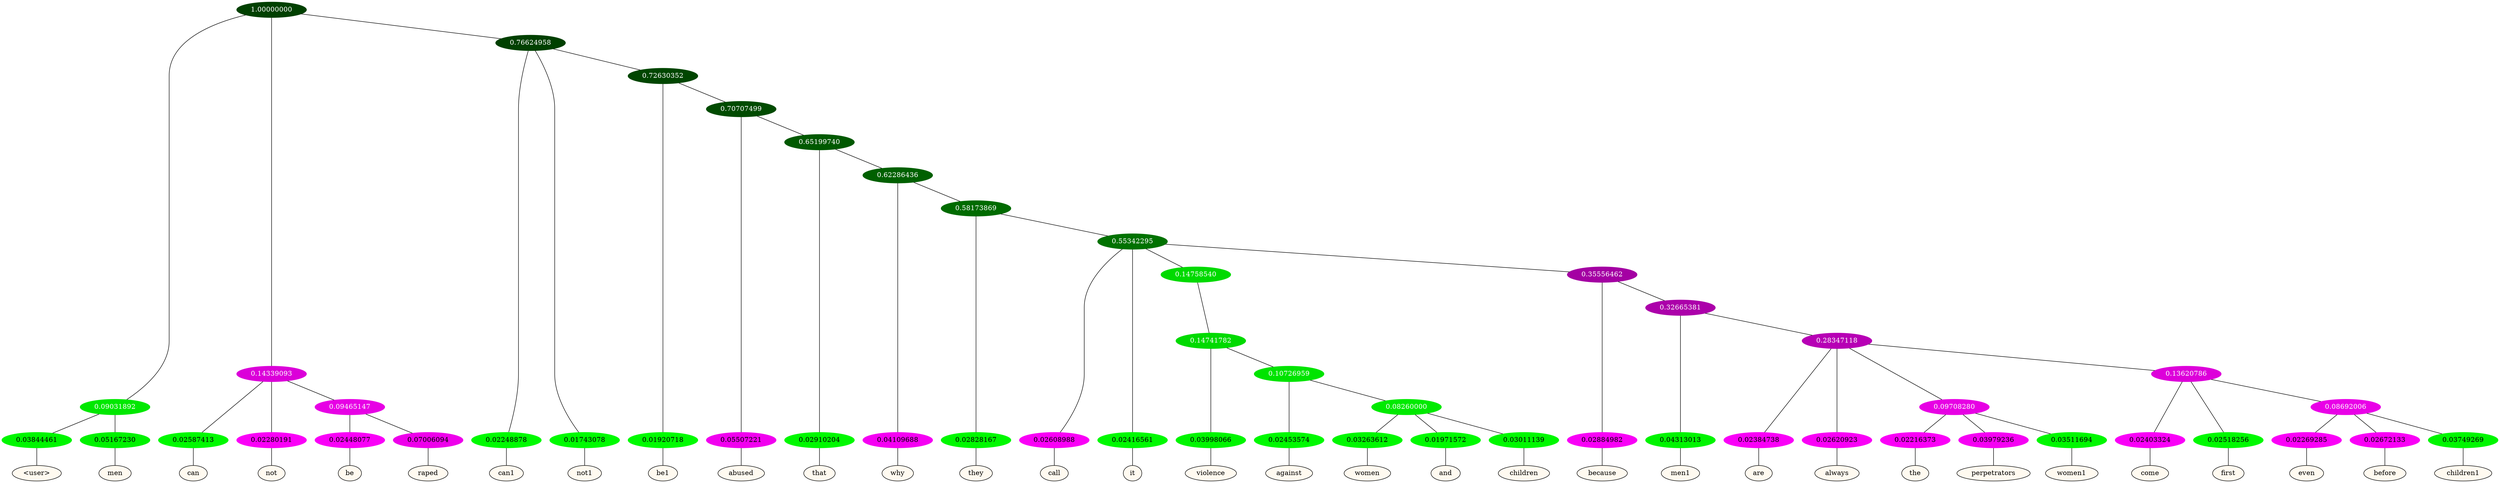 graph {
	node [format=png height=0.15 nodesep=0.001 ordering=out overlap=prism overlap_scaling=0.01 ranksep=0.001 ratio=0.2 style=filled width=0.15]
	{
		rank=same
		a_w_4 [label="\<user\>" color=black fillcolor=floralwhite style="filled,solid"]
		a_w_5 [label=men color=black fillcolor=floralwhite style="filled,solid"]
		a_w_6 [label=can color=black fillcolor=floralwhite style="filled,solid"]
		a_w_7 [label=not color=black fillcolor=floralwhite style="filled,solid"]
		a_w_12 [label=be color=black fillcolor=floralwhite style="filled,solid"]
		a_w_13 [label=raped color=black fillcolor=floralwhite style="filled,solid"]
		a_w_9 [label=can1 color=black fillcolor=floralwhite style="filled,solid"]
		a_w_10 [label=not1 color=black fillcolor=floralwhite style="filled,solid"]
		a_w_14 [label=be1 color=black fillcolor=floralwhite style="filled,solid"]
		a_w_16 [label=abused color=black fillcolor=floralwhite style="filled,solid"]
		a_w_18 [label=that color=black fillcolor=floralwhite style="filled,solid"]
		a_w_20 [label=why color=black fillcolor=floralwhite style="filled,solid"]
		a_w_22 [label=they color=black fillcolor=floralwhite style="filled,solid"]
		a_w_24 [label=call color=black fillcolor=floralwhite style="filled,solid"]
		a_w_25 [label=it color=black fillcolor=floralwhite style="filled,solid"]
		a_w_31 [label=violence color=black fillcolor=floralwhite style="filled,solid"]
		a_w_35 [label=against color=black fillcolor=floralwhite style="filled,solid"]
		a_w_41 [label=women color=black fillcolor=floralwhite style="filled,solid"]
		a_w_42 [label=and color=black fillcolor=floralwhite style="filled,solid"]
		a_w_43 [label=children color=black fillcolor=floralwhite style="filled,solid"]
		a_w_29 [label=because color=black fillcolor=floralwhite style="filled,solid"]
		a_w_33 [label=men1 color=black fillcolor=floralwhite style="filled,solid"]
		a_w_37 [label=are color=black fillcolor=floralwhite style="filled,solid"]
		a_w_38 [label=always color=black fillcolor=floralwhite style="filled,solid"]
		a_w_44 [label=the color=black fillcolor=floralwhite style="filled,solid"]
		a_w_45 [label=perpetrators color=black fillcolor=floralwhite style="filled,solid"]
		a_w_46 [label=women1 color=black fillcolor=floralwhite style="filled,solid"]
		a_w_47 [label=come color=black fillcolor=floralwhite style="filled,solid"]
		a_w_48 [label=first color=black fillcolor=floralwhite style="filled,solid"]
		a_w_50 [label=even color=black fillcolor=floralwhite style="filled,solid"]
		a_w_51 [label=before color=black fillcolor=floralwhite style="filled,solid"]
		a_w_52 [label=children1 color=black fillcolor=floralwhite style="filled,solid"]
	}
	a_n_4 -- a_w_4
	a_n_5 -- a_w_5
	a_n_6 -- a_w_6
	a_n_7 -- a_w_7
	a_n_12 -- a_w_12
	a_n_13 -- a_w_13
	a_n_9 -- a_w_9
	a_n_10 -- a_w_10
	a_n_14 -- a_w_14
	a_n_16 -- a_w_16
	a_n_18 -- a_w_18
	a_n_20 -- a_w_20
	a_n_22 -- a_w_22
	a_n_24 -- a_w_24
	a_n_25 -- a_w_25
	a_n_31 -- a_w_31
	a_n_35 -- a_w_35
	a_n_41 -- a_w_41
	a_n_42 -- a_w_42
	a_n_43 -- a_w_43
	a_n_29 -- a_w_29
	a_n_33 -- a_w_33
	a_n_37 -- a_w_37
	a_n_38 -- a_w_38
	a_n_44 -- a_w_44
	a_n_45 -- a_w_45
	a_n_46 -- a_w_46
	a_n_47 -- a_w_47
	a_n_48 -- a_w_48
	a_n_50 -- a_w_50
	a_n_51 -- a_w_51
	a_n_52 -- a_w_52
	{
		rank=same
		a_n_4 [label=0.03844461 color="0.334 1.000 0.962" fontcolor=black]
		a_n_5 [label=0.05167230 color="0.334 1.000 0.948" fontcolor=black]
		a_n_6 [label=0.02587413 color="0.334 1.000 0.974" fontcolor=black]
		a_n_7 [label=0.02280191 color="0.835 1.000 0.977" fontcolor=black]
		a_n_12 [label=0.02448077 color="0.835 1.000 0.976" fontcolor=black]
		a_n_13 [label=0.07006094 color="0.835 1.000 0.930" fontcolor=black]
		a_n_9 [label=0.02248878 color="0.334 1.000 0.978" fontcolor=black]
		a_n_10 [label=0.01743078 color="0.334 1.000 0.983" fontcolor=black]
		a_n_14 [label=0.01920718 color="0.334 1.000 0.981" fontcolor=black]
		a_n_16 [label=0.05507221 color="0.835 1.000 0.945" fontcolor=black]
		a_n_18 [label=0.02910204 color="0.334 1.000 0.971" fontcolor=black]
		a_n_20 [label=0.04109688 color="0.835 1.000 0.959" fontcolor=black]
		a_n_22 [label=0.02828167 color="0.334 1.000 0.972" fontcolor=black]
		a_n_24 [label=0.02608988 color="0.835 1.000 0.974" fontcolor=black]
		a_n_25 [label=0.02416561 color="0.334 1.000 0.976" fontcolor=black]
		a_n_31 [label=0.03998066 color="0.334 1.000 0.960" fontcolor=black]
		a_n_35 [label=0.02453574 color="0.334 1.000 0.975" fontcolor=black]
		a_n_41 [label=0.03263612 color="0.334 1.000 0.967" fontcolor=black]
		a_n_42 [label=0.01971572 color="0.334 1.000 0.980" fontcolor=black]
		a_n_43 [label=0.03011139 color="0.334 1.000 0.970" fontcolor=black]
		a_n_29 [label=0.02884982 color="0.835 1.000 0.971" fontcolor=black]
		a_n_33 [label=0.04313013 color="0.334 1.000 0.957" fontcolor=black]
		a_n_37 [label=0.02384738 color="0.835 1.000 0.976" fontcolor=black]
		a_n_38 [label=0.02620923 color="0.835 1.000 0.974" fontcolor=black]
		a_n_44 [label=0.02216373 color="0.835 1.000 0.978" fontcolor=black]
		a_n_45 [label=0.03979236 color="0.835 1.000 0.960" fontcolor=black]
		a_n_46 [label=0.03511694 color="0.334 1.000 0.965" fontcolor=black]
		a_n_47 [label=0.02403324 color="0.835 1.000 0.976" fontcolor=black]
		a_n_48 [label=0.02518256 color="0.334 1.000 0.975" fontcolor=black]
		a_n_50 [label=0.02269285 color="0.835 1.000 0.977" fontcolor=black]
		a_n_51 [label=0.02672133 color="0.835 1.000 0.973" fontcolor=black]
		a_n_52 [label=0.03749269 color="0.334 1.000 0.963" fontcolor=black]
	}
	a_n_0 [label=1.00000000 color="0.334 1.000 0.250" fontcolor=grey99]
	a_n_1 [label=0.09031892 color="0.334 1.000 0.910" fontcolor=grey99]
	a_n_0 -- a_n_1
	a_n_2 [label=0.14339093 color="0.835 1.000 0.857" fontcolor=grey99]
	a_n_0 -- a_n_2
	a_n_3 [label=0.76624958 color="0.334 1.000 0.250" fontcolor=grey99]
	a_n_0 -- a_n_3
	a_n_1 -- a_n_4
	a_n_1 -- a_n_5
	a_n_2 -- a_n_6
	a_n_2 -- a_n_7
	a_n_8 [label=0.09465147 color="0.835 1.000 0.905" fontcolor=grey99]
	a_n_2 -- a_n_8
	a_n_3 -- a_n_9
	a_n_3 -- a_n_10
	a_n_11 [label=0.72630352 color="0.334 1.000 0.274" fontcolor=grey99]
	a_n_3 -- a_n_11
	a_n_8 -- a_n_12
	a_n_8 -- a_n_13
	a_n_11 -- a_n_14
	a_n_15 [label=0.70707499 color="0.334 1.000 0.293" fontcolor=grey99]
	a_n_11 -- a_n_15
	a_n_15 -- a_n_16
	a_n_17 [label=0.65199740 color="0.334 1.000 0.348" fontcolor=grey99]
	a_n_15 -- a_n_17
	a_n_17 -- a_n_18
	a_n_19 [label=0.62286436 color="0.334 1.000 0.377" fontcolor=grey99]
	a_n_17 -- a_n_19
	a_n_19 -- a_n_20
	a_n_21 [label=0.58173869 color="0.334 1.000 0.418" fontcolor=grey99]
	a_n_19 -- a_n_21
	a_n_21 -- a_n_22
	a_n_23 [label=0.55342295 color="0.334 1.000 0.447" fontcolor=grey99]
	a_n_21 -- a_n_23
	a_n_23 -- a_n_24
	a_n_23 -- a_n_25
	a_n_26 [label=0.14758540 color="0.334 1.000 0.852" fontcolor=grey99]
	a_n_23 -- a_n_26
	a_n_27 [label=0.35556462 color="0.835 1.000 0.644" fontcolor=grey99]
	a_n_23 -- a_n_27
	a_n_28 [label=0.14741782 color="0.334 1.000 0.853" fontcolor=grey99]
	a_n_26 -- a_n_28
	a_n_27 -- a_n_29
	a_n_30 [label=0.32665381 color="0.835 1.000 0.673" fontcolor=grey99]
	a_n_27 -- a_n_30
	a_n_28 -- a_n_31
	a_n_32 [label=0.10726959 color="0.334 1.000 0.893" fontcolor=grey99]
	a_n_28 -- a_n_32
	a_n_30 -- a_n_33
	a_n_34 [label=0.28347118 color="0.835 1.000 0.717" fontcolor=grey99]
	a_n_30 -- a_n_34
	a_n_32 -- a_n_35
	a_n_36 [label=0.08260000 color="0.334 1.000 0.917" fontcolor=grey99]
	a_n_32 -- a_n_36
	a_n_34 -- a_n_37
	a_n_34 -- a_n_38
	a_n_39 [label=0.09708280 color="0.835 1.000 0.903" fontcolor=grey99]
	a_n_34 -- a_n_39
	a_n_40 [label=0.13620786 color="0.835 1.000 0.864" fontcolor=grey99]
	a_n_34 -- a_n_40
	a_n_36 -- a_n_41
	a_n_36 -- a_n_42
	a_n_36 -- a_n_43
	a_n_39 -- a_n_44
	a_n_39 -- a_n_45
	a_n_39 -- a_n_46
	a_n_40 -- a_n_47
	a_n_40 -- a_n_48
	a_n_49 [label=0.08692006 color="0.835 1.000 0.913" fontcolor=grey99]
	a_n_40 -- a_n_49
	a_n_49 -- a_n_50
	a_n_49 -- a_n_51
	a_n_49 -- a_n_52
}
